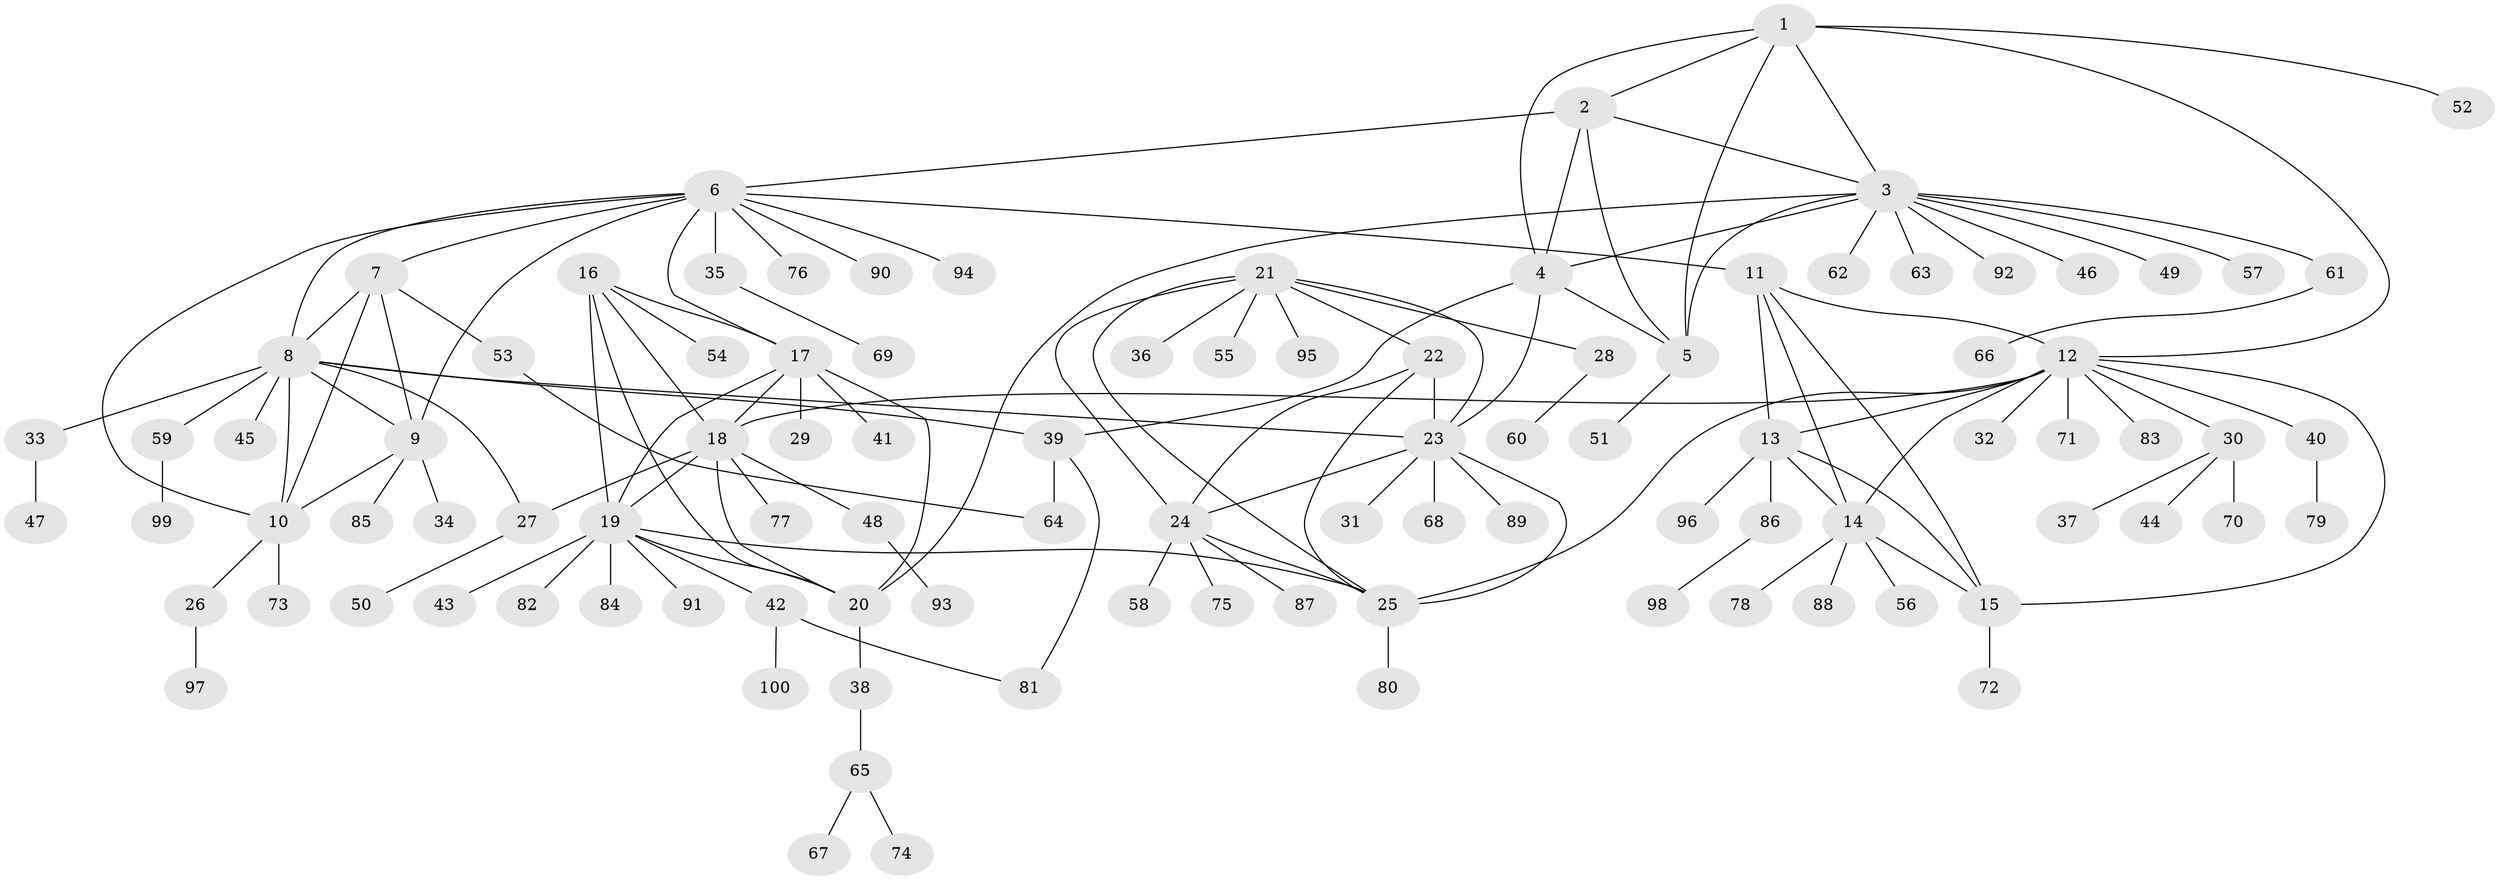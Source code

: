 // coarse degree distribution, {3: 0.06, 12: 0.02, 4: 0.04, 1: 0.8, 9: 0.04, 10: 0.02, 15: 0.02}
// Generated by graph-tools (version 1.1) at 2025/59/03/04/25 21:59:06]
// undirected, 100 vertices, 139 edges
graph export_dot {
graph [start="1"]
  node [color=gray90,style=filled];
  1;
  2;
  3;
  4;
  5;
  6;
  7;
  8;
  9;
  10;
  11;
  12;
  13;
  14;
  15;
  16;
  17;
  18;
  19;
  20;
  21;
  22;
  23;
  24;
  25;
  26;
  27;
  28;
  29;
  30;
  31;
  32;
  33;
  34;
  35;
  36;
  37;
  38;
  39;
  40;
  41;
  42;
  43;
  44;
  45;
  46;
  47;
  48;
  49;
  50;
  51;
  52;
  53;
  54;
  55;
  56;
  57;
  58;
  59;
  60;
  61;
  62;
  63;
  64;
  65;
  66;
  67;
  68;
  69;
  70;
  71;
  72;
  73;
  74;
  75;
  76;
  77;
  78;
  79;
  80;
  81;
  82;
  83;
  84;
  85;
  86;
  87;
  88;
  89;
  90;
  91;
  92;
  93;
  94;
  95;
  96;
  97;
  98;
  99;
  100;
  1 -- 2;
  1 -- 3;
  1 -- 4;
  1 -- 5;
  1 -- 12;
  1 -- 52;
  2 -- 3;
  2 -- 4;
  2 -- 5;
  2 -- 6;
  3 -- 4;
  3 -- 5;
  3 -- 20;
  3 -- 46;
  3 -- 49;
  3 -- 57;
  3 -- 61;
  3 -- 62;
  3 -- 63;
  3 -- 92;
  4 -- 5;
  4 -- 23;
  4 -- 39;
  5 -- 51;
  6 -- 7;
  6 -- 8;
  6 -- 9;
  6 -- 10;
  6 -- 11;
  6 -- 17;
  6 -- 35;
  6 -- 76;
  6 -- 90;
  6 -- 94;
  7 -- 8;
  7 -- 9;
  7 -- 10;
  7 -- 53;
  8 -- 9;
  8 -- 10;
  8 -- 23;
  8 -- 27;
  8 -- 33;
  8 -- 39;
  8 -- 45;
  8 -- 59;
  9 -- 10;
  9 -- 34;
  9 -- 85;
  10 -- 26;
  10 -- 73;
  11 -- 12;
  11 -- 13;
  11 -- 14;
  11 -- 15;
  12 -- 13;
  12 -- 14;
  12 -- 15;
  12 -- 18;
  12 -- 25;
  12 -- 30;
  12 -- 32;
  12 -- 40;
  12 -- 71;
  12 -- 83;
  13 -- 14;
  13 -- 15;
  13 -- 86;
  13 -- 96;
  14 -- 15;
  14 -- 56;
  14 -- 78;
  14 -- 88;
  15 -- 72;
  16 -- 17;
  16 -- 18;
  16 -- 19;
  16 -- 20;
  16 -- 54;
  17 -- 18;
  17 -- 19;
  17 -- 20;
  17 -- 29;
  17 -- 41;
  18 -- 19;
  18 -- 20;
  18 -- 27;
  18 -- 48;
  18 -- 77;
  19 -- 20;
  19 -- 25;
  19 -- 42;
  19 -- 43;
  19 -- 82;
  19 -- 84;
  19 -- 91;
  20 -- 38;
  21 -- 22;
  21 -- 23;
  21 -- 24;
  21 -- 25;
  21 -- 28;
  21 -- 36;
  21 -- 55;
  21 -- 95;
  22 -- 23;
  22 -- 24;
  22 -- 25;
  23 -- 24;
  23 -- 25;
  23 -- 31;
  23 -- 68;
  23 -- 89;
  24 -- 25;
  24 -- 58;
  24 -- 75;
  24 -- 87;
  25 -- 80;
  26 -- 97;
  27 -- 50;
  28 -- 60;
  30 -- 37;
  30 -- 44;
  30 -- 70;
  33 -- 47;
  35 -- 69;
  38 -- 65;
  39 -- 64;
  39 -- 81;
  40 -- 79;
  42 -- 81;
  42 -- 100;
  48 -- 93;
  53 -- 64;
  59 -- 99;
  61 -- 66;
  65 -- 67;
  65 -- 74;
  86 -- 98;
}
